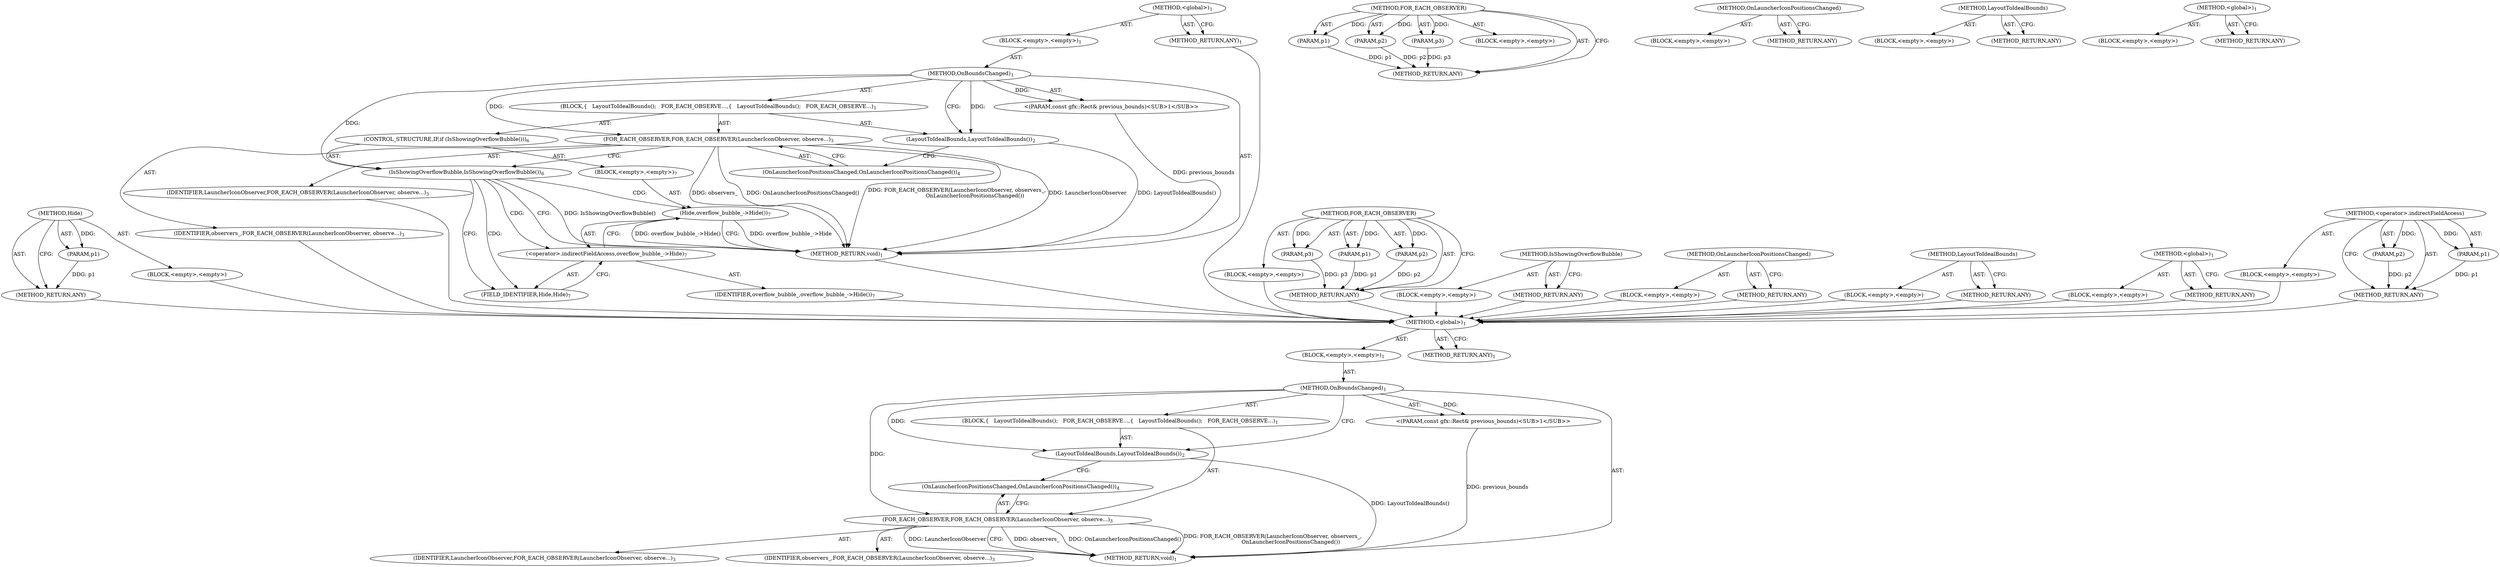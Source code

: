 digraph "&lt;operator&gt;.indirectFieldAccess" {
vulnerable_6 [label=<(METHOD,&lt;global&gt;)<SUB>1</SUB>>];
vulnerable_7 [label=<(BLOCK,&lt;empty&gt;,&lt;empty&gt;)<SUB>1</SUB>>];
vulnerable_8 [label=<(METHOD,OnBoundsChanged)<SUB>1</SUB>>];
vulnerable_9 [label="<(PARAM,const gfx::Rect&amp; previous_bounds)<SUB>1</SUB>>"];
vulnerable_10 [label=<(BLOCK,{
   LayoutToIdealBounds();
   FOR_EACH_OBSERVE...,{
   LayoutToIdealBounds();
   FOR_EACH_OBSERVE...)<SUB>1</SUB>>];
vulnerable_11 [label=<(LayoutToIdealBounds,LayoutToIdealBounds())<SUB>2</SUB>>];
vulnerable_12 [label=<(FOR_EACH_OBSERVER,FOR_EACH_OBSERVER(LauncherIconObserver, observe...)<SUB>3</SUB>>];
vulnerable_13 [label=<(IDENTIFIER,LauncherIconObserver,FOR_EACH_OBSERVER(LauncherIconObserver, observe...)<SUB>3</SUB>>];
vulnerable_14 [label=<(IDENTIFIER,observers_,FOR_EACH_OBSERVER(LauncherIconObserver, observe...)<SUB>3</SUB>>];
vulnerable_15 [label=<(OnLauncherIconPositionsChanged,OnLauncherIconPositionsChanged())<SUB>4</SUB>>];
vulnerable_16 [label=<(METHOD_RETURN,void)<SUB>1</SUB>>];
vulnerable_18 [label=<(METHOD_RETURN,ANY)<SUB>1</SUB>>];
vulnerable_36 [label=<(METHOD,FOR_EACH_OBSERVER)>];
vulnerable_37 [label=<(PARAM,p1)>];
vulnerable_38 [label=<(PARAM,p2)>];
vulnerable_39 [label=<(PARAM,p3)>];
vulnerable_40 [label=<(BLOCK,&lt;empty&gt;,&lt;empty&gt;)>];
vulnerable_41 [label=<(METHOD_RETURN,ANY)>];
vulnerable_42 [label=<(METHOD,OnLauncherIconPositionsChanged)>];
vulnerable_43 [label=<(BLOCK,&lt;empty&gt;,&lt;empty&gt;)>];
vulnerable_44 [label=<(METHOD_RETURN,ANY)>];
vulnerable_33 [label=<(METHOD,LayoutToIdealBounds)>];
vulnerable_34 [label=<(BLOCK,&lt;empty&gt;,&lt;empty&gt;)>];
vulnerable_35 [label=<(METHOD_RETURN,ANY)>];
vulnerable_27 [label=<(METHOD,&lt;global&gt;)<SUB>1</SUB>>];
vulnerable_28 [label=<(BLOCK,&lt;empty&gt;,&lt;empty&gt;)>];
vulnerable_29 [label=<(METHOD_RETURN,ANY)>];
fixed_55 [label=<(METHOD,Hide)>];
fixed_56 [label=<(PARAM,p1)>];
fixed_57 [label=<(BLOCK,&lt;empty&gt;,&lt;empty&gt;)>];
fixed_58 [label=<(METHOD_RETURN,ANY)>];
fixed_6 [label=<(METHOD,&lt;global&gt;)<SUB>1</SUB>>];
fixed_7 [label=<(BLOCK,&lt;empty&gt;,&lt;empty&gt;)<SUB>1</SUB>>];
fixed_8 [label=<(METHOD,OnBoundsChanged)<SUB>1</SUB>>];
fixed_9 [label="<(PARAM,const gfx::Rect&amp; previous_bounds)<SUB>1</SUB>>"];
fixed_10 [label=<(BLOCK,{
   LayoutToIdealBounds();
   FOR_EACH_OBSERVE...,{
   LayoutToIdealBounds();
   FOR_EACH_OBSERVE...)<SUB>1</SUB>>];
fixed_11 [label=<(LayoutToIdealBounds,LayoutToIdealBounds())<SUB>2</SUB>>];
fixed_12 [label=<(FOR_EACH_OBSERVER,FOR_EACH_OBSERVER(LauncherIconObserver, observe...)<SUB>3</SUB>>];
fixed_13 [label=<(IDENTIFIER,LauncherIconObserver,FOR_EACH_OBSERVER(LauncherIconObserver, observe...)<SUB>3</SUB>>];
fixed_14 [label=<(IDENTIFIER,observers_,FOR_EACH_OBSERVER(LauncherIconObserver, observe...)<SUB>3</SUB>>];
fixed_15 [label=<(OnLauncherIconPositionsChanged,OnLauncherIconPositionsChanged())<SUB>4</SUB>>];
fixed_16 [label=<(CONTROL_STRUCTURE,IF,if (IsShowingOverflowBubble()))<SUB>6</SUB>>];
fixed_17 [label=<(IsShowingOverflowBubble,IsShowingOverflowBubble())<SUB>6</SUB>>];
fixed_18 [label=<(BLOCK,&lt;empty&gt;,&lt;empty&gt;)<SUB>7</SUB>>];
fixed_19 [label=<(Hide,overflow_bubble_-&gt;Hide())<SUB>7</SUB>>];
fixed_20 [label=<(&lt;operator&gt;.indirectFieldAccess,overflow_bubble_-&gt;Hide)<SUB>7</SUB>>];
fixed_21 [label=<(IDENTIFIER,overflow_bubble_,overflow_bubble_-&gt;Hide())<SUB>7</SUB>>];
fixed_22 [label=<(FIELD_IDENTIFIER,Hide,Hide)<SUB>7</SUB>>];
fixed_23 [label=<(METHOD_RETURN,void)<SUB>1</SUB>>];
fixed_25 [label=<(METHOD_RETURN,ANY)<SUB>1</SUB>>];
fixed_43 [label=<(METHOD,FOR_EACH_OBSERVER)>];
fixed_44 [label=<(PARAM,p1)>];
fixed_45 [label=<(PARAM,p2)>];
fixed_46 [label=<(PARAM,p3)>];
fixed_47 [label=<(BLOCK,&lt;empty&gt;,&lt;empty&gt;)>];
fixed_48 [label=<(METHOD_RETURN,ANY)>];
fixed_52 [label=<(METHOD,IsShowingOverflowBubble)>];
fixed_53 [label=<(BLOCK,&lt;empty&gt;,&lt;empty&gt;)>];
fixed_54 [label=<(METHOD_RETURN,ANY)>];
fixed_49 [label=<(METHOD,OnLauncherIconPositionsChanged)>];
fixed_50 [label=<(BLOCK,&lt;empty&gt;,&lt;empty&gt;)>];
fixed_51 [label=<(METHOD_RETURN,ANY)>];
fixed_40 [label=<(METHOD,LayoutToIdealBounds)>];
fixed_41 [label=<(BLOCK,&lt;empty&gt;,&lt;empty&gt;)>];
fixed_42 [label=<(METHOD_RETURN,ANY)>];
fixed_34 [label=<(METHOD,&lt;global&gt;)<SUB>1</SUB>>];
fixed_35 [label=<(BLOCK,&lt;empty&gt;,&lt;empty&gt;)>];
fixed_36 [label=<(METHOD_RETURN,ANY)>];
fixed_59 [label=<(METHOD,&lt;operator&gt;.indirectFieldAccess)>];
fixed_60 [label=<(PARAM,p1)>];
fixed_61 [label=<(PARAM,p2)>];
fixed_62 [label=<(BLOCK,&lt;empty&gt;,&lt;empty&gt;)>];
fixed_63 [label=<(METHOD_RETURN,ANY)>];
vulnerable_6 -> vulnerable_7  [key=0, label="AST: "];
vulnerable_6 -> vulnerable_18  [key=0, label="AST: "];
vulnerable_6 -> vulnerable_18  [key=1, label="CFG: "];
vulnerable_7 -> vulnerable_8  [key=0, label="AST: "];
vulnerable_8 -> vulnerable_9  [key=0, label="AST: "];
vulnerable_8 -> vulnerable_9  [key=1, label="DDG: "];
vulnerable_8 -> vulnerable_10  [key=0, label="AST: "];
vulnerable_8 -> vulnerable_16  [key=0, label="AST: "];
vulnerable_8 -> vulnerable_11  [key=0, label="CFG: "];
vulnerable_8 -> vulnerable_11  [key=1, label="DDG: "];
vulnerable_8 -> vulnerable_12  [key=0, label="DDG: "];
vulnerable_9 -> vulnerable_16  [key=0, label="DDG: previous_bounds"];
vulnerable_10 -> vulnerable_11  [key=0, label="AST: "];
vulnerable_10 -> vulnerable_12  [key=0, label="AST: "];
vulnerable_11 -> vulnerable_15  [key=0, label="CFG: "];
vulnerable_11 -> vulnerable_16  [key=0, label="DDG: LayoutToIdealBounds()"];
vulnerable_12 -> vulnerable_13  [key=0, label="AST: "];
vulnerable_12 -> vulnerable_14  [key=0, label="AST: "];
vulnerable_12 -> vulnerable_15  [key=0, label="AST: "];
vulnerable_12 -> vulnerable_16  [key=0, label="CFG: "];
vulnerable_12 -> vulnerable_16  [key=1, label="DDG: observers_"];
vulnerable_12 -> vulnerable_16  [key=2, label="DDG: OnLauncherIconPositionsChanged()"];
vulnerable_12 -> vulnerable_16  [key=3, label="DDG: FOR_EACH_OBSERVER(LauncherIconObserver, observers_,
                     OnLauncherIconPositionsChanged())"];
vulnerable_12 -> vulnerable_16  [key=4, label="DDG: LauncherIconObserver"];
vulnerable_15 -> vulnerable_12  [key=0, label="CFG: "];
vulnerable_36 -> vulnerable_37  [key=0, label="AST: "];
vulnerable_36 -> vulnerable_37  [key=1, label="DDG: "];
vulnerable_36 -> vulnerable_40  [key=0, label="AST: "];
vulnerable_36 -> vulnerable_38  [key=0, label="AST: "];
vulnerable_36 -> vulnerable_38  [key=1, label="DDG: "];
vulnerable_36 -> vulnerable_41  [key=0, label="AST: "];
vulnerable_36 -> vulnerable_41  [key=1, label="CFG: "];
vulnerable_36 -> vulnerable_39  [key=0, label="AST: "];
vulnerable_36 -> vulnerable_39  [key=1, label="DDG: "];
vulnerable_37 -> vulnerable_41  [key=0, label="DDG: p1"];
vulnerable_38 -> vulnerable_41  [key=0, label="DDG: p2"];
vulnerable_39 -> vulnerable_41  [key=0, label="DDG: p3"];
vulnerable_42 -> vulnerable_43  [key=0, label="AST: "];
vulnerable_42 -> vulnerable_44  [key=0, label="AST: "];
vulnerable_42 -> vulnerable_44  [key=1, label="CFG: "];
vulnerable_33 -> vulnerable_34  [key=0, label="AST: "];
vulnerable_33 -> vulnerable_35  [key=0, label="AST: "];
vulnerable_33 -> vulnerable_35  [key=1, label="CFG: "];
vulnerable_27 -> vulnerable_28  [key=0, label="AST: "];
vulnerable_27 -> vulnerable_29  [key=0, label="AST: "];
vulnerable_27 -> vulnerable_29  [key=1, label="CFG: "];
fixed_55 -> fixed_56  [key=0, label="AST: "];
fixed_55 -> fixed_56  [key=1, label="DDG: "];
fixed_55 -> fixed_57  [key=0, label="AST: "];
fixed_55 -> fixed_58  [key=0, label="AST: "];
fixed_55 -> fixed_58  [key=1, label="CFG: "];
fixed_56 -> fixed_58  [key=0, label="DDG: p1"];
fixed_57 -> vulnerable_6  [key=0];
fixed_58 -> vulnerable_6  [key=0];
fixed_6 -> fixed_7  [key=0, label="AST: "];
fixed_6 -> fixed_25  [key=0, label="AST: "];
fixed_6 -> fixed_25  [key=1, label="CFG: "];
fixed_7 -> fixed_8  [key=0, label="AST: "];
fixed_8 -> fixed_9  [key=0, label="AST: "];
fixed_8 -> fixed_9  [key=1, label="DDG: "];
fixed_8 -> fixed_10  [key=0, label="AST: "];
fixed_8 -> fixed_23  [key=0, label="AST: "];
fixed_8 -> fixed_11  [key=0, label="CFG: "];
fixed_8 -> fixed_11  [key=1, label="DDG: "];
fixed_8 -> fixed_12  [key=0, label="DDG: "];
fixed_8 -> fixed_17  [key=0, label="DDG: "];
fixed_9 -> fixed_23  [key=0, label="DDG: previous_bounds"];
fixed_10 -> fixed_11  [key=0, label="AST: "];
fixed_10 -> fixed_12  [key=0, label="AST: "];
fixed_10 -> fixed_16  [key=0, label="AST: "];
fixed_11 -> fixed_15  [key=0, label="CFG: "];
fixed_11 -> fixed_23  [key=0, label="DDG: LayoutToIdealBounds()"];
fixed_12 -> fixed_13  [key=0, label="AST: "];
fixed_12 -> fixed_14  [key=0, label="AST: "];
fixed_12 -> fixed_15  [key=0, label="AST: "];
fixed_12 -> fixed_17  [key=0, label="CFG: "];
fixed_12 -> fixed_23  [key=0, label="DDG: observers_"];
fixed_12 -> fixed_23  [key=1, label="DDG: OnLauncherIconPositionsChanged()"];
fixed_12 -> fixed_23  [key=2, label="DDG: FOR_EACH_OBSERVER(LauncherIconObserver, observers_,
                     OnLauncherIconPositionsChanged())"];
fixed_12 -> fixed_23  [key=3, label="DDG: LauncherIconObserver"];
fixed_13 -> vulnerable_6  [key=0];
fixed_14 -> vulnerable_6  [key=0];
fixed_15 -> fixed_12  [key=0, label="CFG: "];
fixed_16 -> fixed_17  [key=0, label="AST: "];
fixed_16 -> fixed_18  [key=0, label="AST: "];
fixed_17 -> fixed_23  [key=0, label="CFG: "];
fixed_17 -> fixed_23  [key=1, label="DDG: IsShowingOverflowBubble()"];
fixed_17 -> fixed_22  [key=0, label="CFG: "];
fixed_17 -> fixed_22  [key=1, label="CDG: "];
fixed_17 -> fixed_20  [key=0, label="CDG: "];
fixed_17 -> fixed_19  [key=0, label="CDG: "];
fixed_18 -> fixed_19  [key=0, label="AST: "];
fixed_19 -> fixed_20  [key=0, label="AST: "];
fixed_19 -> fixed_23  [key=0, label="CFG: "];
fixed_19 -> fixed_23  [key=1, label="DDG: overflow_bubble_-&gt;Hide"];
fixed_19 -> fixed_23  [key=2, label="DDG: overflow_bubble_-&gt;Hide()"];
fixed_20 -> fixed_21  [key=0, label="AST: "];
fixed_20 -> fixed_22  [key=0, label="AST: "];
fixed_20 -> fixed_19  [key=0, label="CFG: "];
fixed_21 -> vulnerable_6  [key=0];
fixed_22 -> fixed_20  [key=0, label="CFG: "];
fixed_23 -> vulnerable_6  [key=0];
fixed_25 -> vulnerable_6  [key=0];
fixed_43 -> fixed_44  [key=0, label="AST: "];
fixed_43 -> fixed_44  [key=1, label="DDG: "];
fixed_43 -> fixed_47  [key=0, label="AST: "];
fixed_43 -> fixed_45  [key=0, label="AST: "];
fixed_43 -> fixed_45  [key=1, label="DDG: "];
fixed_43 -> fixed_48  [key=0, label="AST: "];
fixed_43 -> fixed_48  [key=1, label="CFG: "];
fixed_43 -> fixed_46  [key=0, label="AST: "];
fixed_43 -> fixed_46  [key=1, label="DDG: "];
fixed_44 -> fixed_48  [key=0, label="DDG: p1"];
fixed_45 -> fixed_48  [key=0, label="DDG: p2"];
fixed_46 -> fixed_48  [key=0, label="DDG: p3"];
fixed_47 -> vulnerable_6  [key=0];
fixed_48 -> vulnerable_6  [key=0];
fixed_52 -> fixed_53  [key=0, label="AST: "];
fixed_52 -> fixed_54  [key=0, label="AST: "];
fixed_52 -> fixed_54  [key=1, label="CFG: "];
fixed_53 -> vulnerable_6  [key=0];
fixed_54 -> vulnerable_6  [key=0];
fixed_49 -> fixed_50  [key=0, label="AST: "];
fixed_49 -> fixed_51  [key=0, label="AST: "];
fixed_49 -> fixed_51  [key=1, label="CFG: "];
fixed_50 -> vulnerable_6  [key=0];
fixed_51 -> vulnerable_6  [key=0];
fixed_40 -> fixed_41  [key=0, label="AST: "];
fixed_40 -> fixed_42  [key=0, label="AST: "];
fixed_40 -> fixed_42  [key=1, label="CFG: "];
fixed_41 -> vulnerable_6  [key=0];
fixed_42 -> vulnerable_6  [key=0];
fixed_34 -> fixed_35  [key=0, label="AST: "];
fixed_34 -> fixed_36  [key=0, label="AST: "];
fixed_34 -> fixed_36  [key=1, label="CFG: "];
fixed_35 -> vulnerable_6  [key=0];
fixed_36 -> vulnerable_6  [key=0];
fixed_59 -> fixed_60  [key=0, label="AST: "];
fixed_59 -> fixed_60  [key=1, label="DDG: "];
fixed_59 -> fixed_62  [key=0, label="AST: "];
fixed_59 -> fixed_61  [key=0, label="AST: "];
fixed_59 -> fixed_61  [key=1, label="DDG: "];
fixed_59 -> fixed_63  [key=0, label="AST: "];
fixed_59 -> fixed_63  [key=1, label="CFG: "];
fixed_60 -> fixed_63  [key=0, label="DDG: p1"];
fixed_61 -> fixed_63  [key=0, label="DDG: p2"];
fixed_62 -> vulnerable_6  [key=0];
fixed_63 -> vulnerable_6  [key=0];
}
